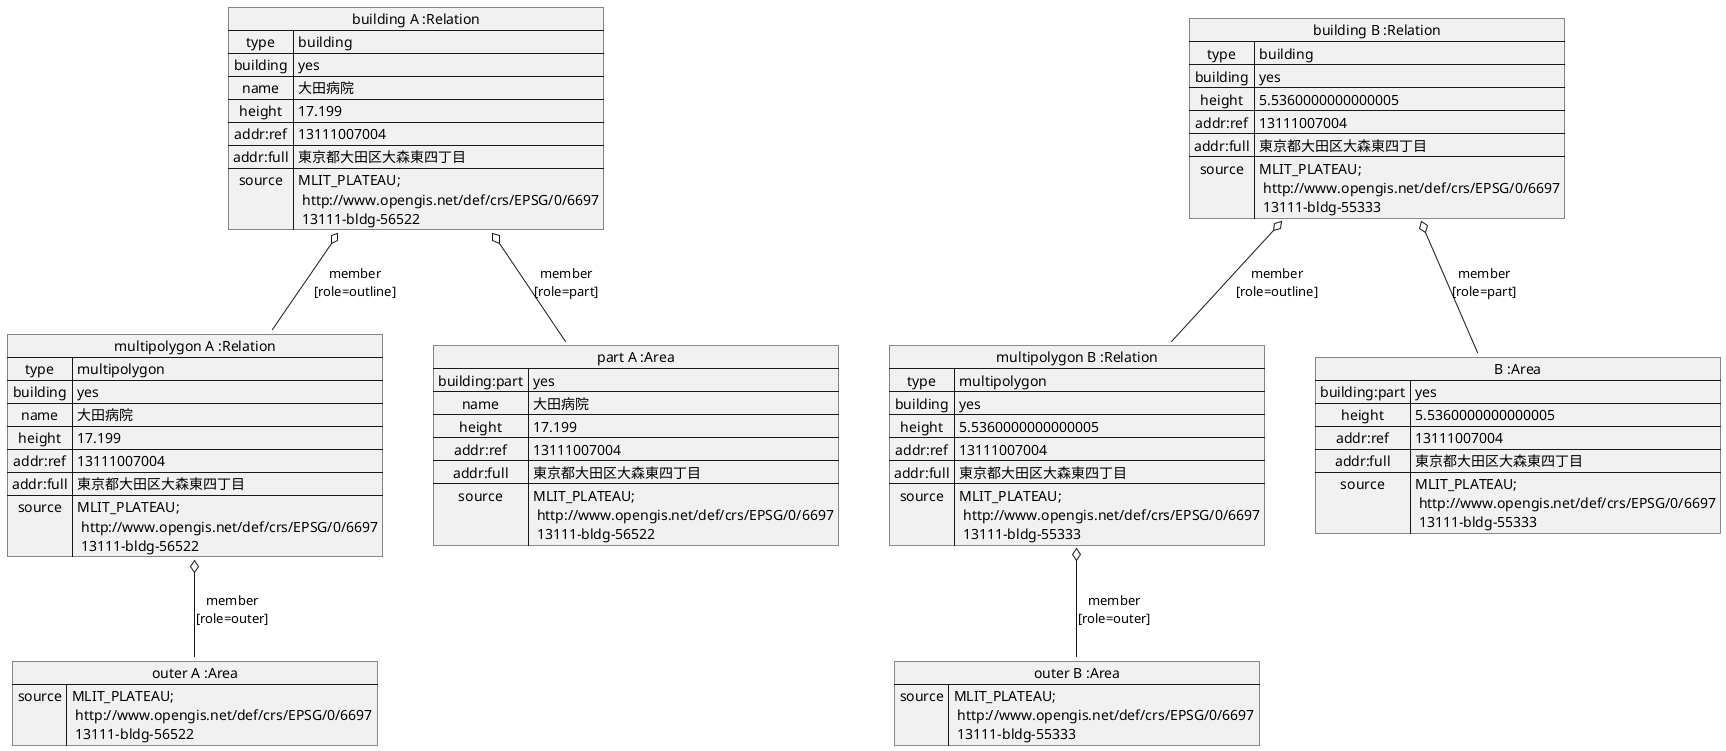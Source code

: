 @startuml
map "building A :Relation" as buildingA {
 type => building
 building => yes
 name => 大田病院
 height => 17.199
 addr:ref => 13111007004
 addr:full => 東京都大田区大森東四丁目
 source => MLIT_PLATEAU;\n http://www.opengis.net/def/crs/EPSG/0/6697\n 13111-bldg-56522
}

map "multipolygon A :Relation" as polygonA {
 type => multipolygon
 building => yes
 name => 大田病院
 height => 17.199
 addr:ref => 13111007004
 addr:full => 東京都大田区大森東四丁目
 source => MLIT_PLATEAU;\n http://www.opengis.net/def/crs/EPSG/0/6697\n 13111-bldg-56522
}

map "part A :Area" as partA {
 building:part => yes
 name => 大田病院
 height => 17.199
 addr:ref => 13111007004
 addr:full => 東京都大田区大森東四丁目
 source => MLIT_PLATEAU;\n http://www.opengis.net/def/crs/EPSG/0/6697\n 13111-bldg-56522
}

map "outer A :Area" as outerA {
 source => MLIT_PLATEAU;\n http://www.opengis.net/def/crs/EPSG/0/6697\n 13111-bldg-56522
}

buildingA o-- partA : member\n[role=part]
buildingA o-- polygonA : member\n[role=outline]
polygonA o-- outerA : member\n[role=outer]


map "building B :Relation" as buildingB {
 type => building
 building => yes
 height => 5.5360000000000005
 addr:ref => 13111007004
 addr:full => 東京都大田区大森東四丁目
 source => MLIT_PLATEAU;\n http://www.opengis.net/def/crs/EPSG/0/6697\n 13111-bldg-55333
}

map "multipolygon B :Relation" as polygonB {
 type => multipolygon
 building => yes
 height => 5.5360000000000005
 addr:ref => 13111007004
 addr:full => 東京都大田区大森東四丁目
 source => MLIT_PLATEAU;\n http://www.opengis.net/def/crs/EPSG/0/6697\n 13111-bldg-55333
}

map "B :Area" as partB {
 building:part => yes
 height => 5.5360000000000005
 addr:ref => 13111007004
 addr:full => 東京都大田区大森東四丁目
 source => MLIT_PLATEAU;\n http://www.opengis.net/def/crs/EPSG/0/6697\n 13111-bldg-55333
}

map "outer B :Area" as outerB {
 source => MLIT_PLATEAU;\n http://www.opengis.net/def/crs/EPSG/0/6697\n 13111-bldg-55333
}

buildingB o-- partB : member\n[role=part]
buildingB o-- polygonB : member\n[role=outline]
polygonB o-- outerB : member\n[role=outer]
@enduml